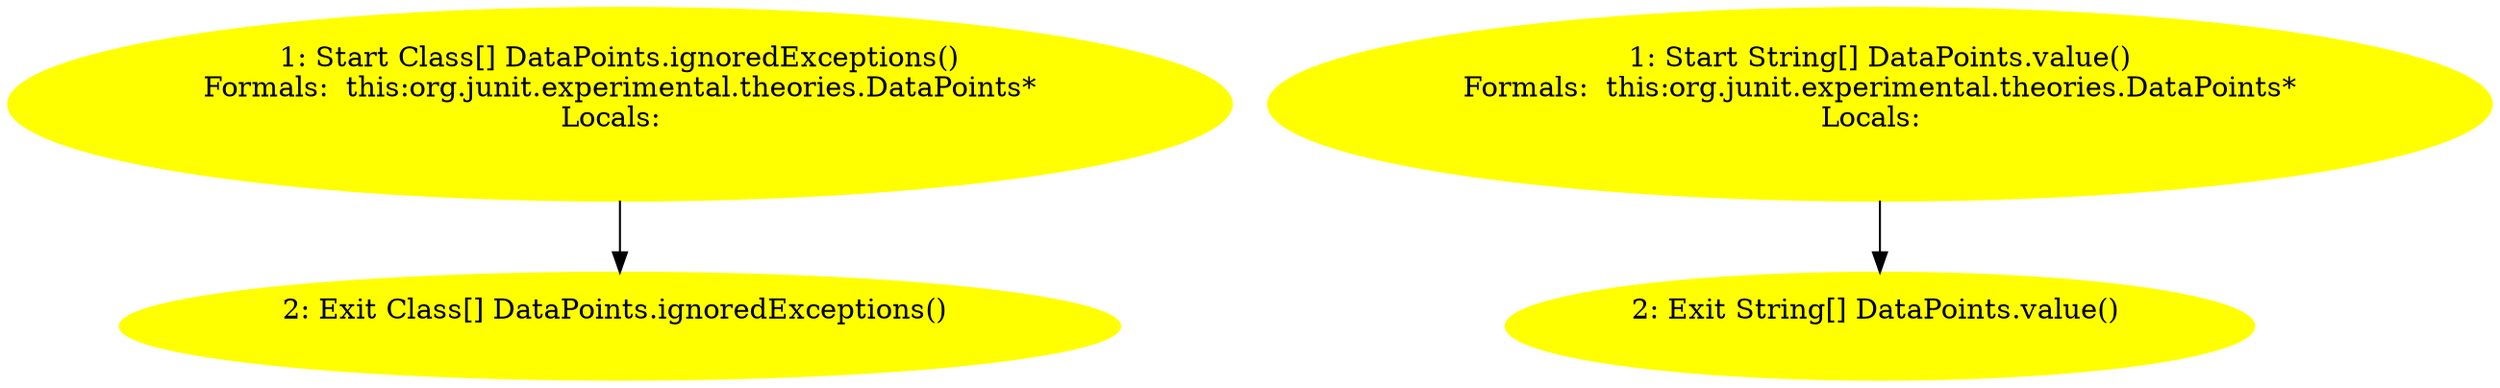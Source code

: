 /* @generated */
digraph cfg {
"org.junit.experimental.theories.DataPoints.ignoredExceptions():java.lang.Class[].0300f9d1c7870ed35dd380f2c3040c1d_1" [label="1: Start Class[] DataPoints.ignoredExceptions()\nFormals:  this:org.junit.experimental.theories.DataPoints*\nLocals:  \n  " color=yellow style=filled]
	

	 "org.junit.experimental.theories.DataPoints.ignoredExceptions():java.lang.Class[].0300f9d1c7870ed35dd380f2c3040c1d_1" -> "org.junit.experimental.theories.DataPoints.ignoredExceptions():java.lang.Class[].0300f9d1c7870ed35dd380f2c3040c1d_2" ;
"org.junit.experimental.theories.DataPoints.ignoredExceptions():java.lang.Class[].0300f9d1c7870ed35dd380f2c3040c1d_2" [label="2: Exit Class[] DataPoints.ignoredExceptions() \n  " color=yellow style=filled]
	

"org.junit.experimental.theories.DataPoints.value():java.lang.String[].79a843b98cadfd5506d8d7582eec26a4_1" [label="1: Start String[] DataPoints.value()\nFormals:  this:org.junit.experimental.theories.DataPoints*\nLocals:  \n  " color=yellow style=filled]
	

	 "org.junit.experimental.theories.DataPoints.value():java.lang.String[].79a843b98cadfd5506d8d7582eec26a4_1" -> "org.junit.experimental.theories.DataPoints.value():java.lang.String[].79a843b98cadfd5506d8d7582eec26a4_2" ;
"org.junit.experimental.theories.DataPoints.value():java.lang.String[].79a843b98cadfd5506d8d7582eec26a4_2" [label="2: Exit String[] DataPoints.value() \n  " color=yellow style=filled]
	

}
